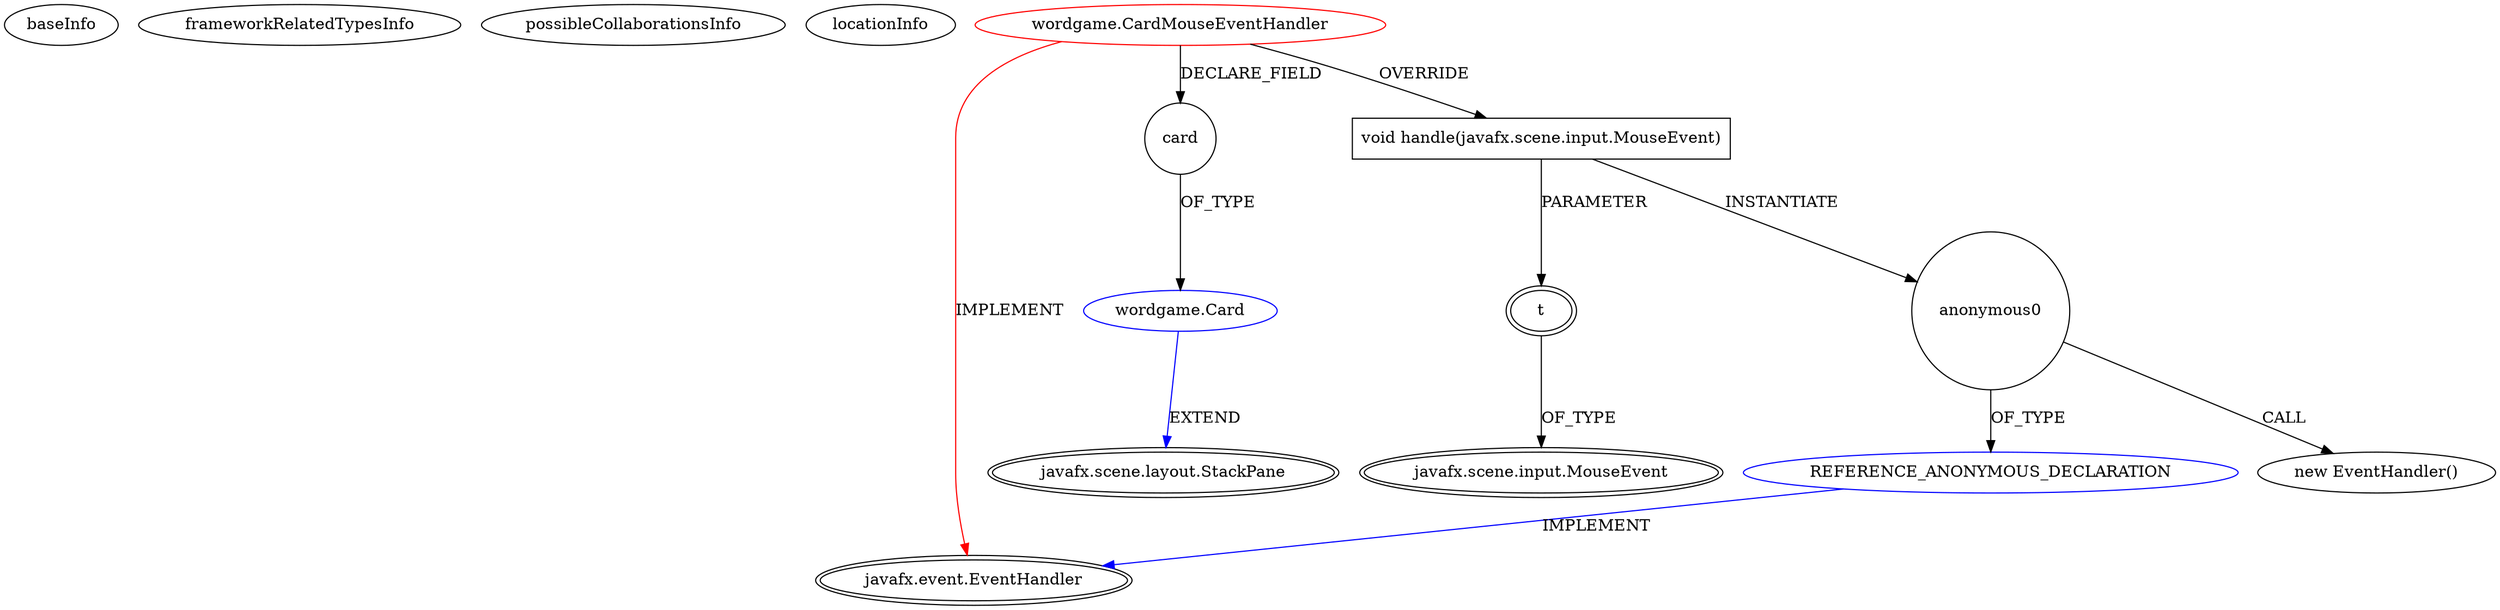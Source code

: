 digraph {
baseInfo[graphId=1705,category="extension_graph",isAnonymous=false,possibleRelation=true]
frameworkRelatedTypesInfo[0="javafx.event.EventHandler"]
possibleCollaborationsInfo[0="1705~FIELD_DECLARATION-~javafx.event.EventHandler ~javafx.scene.layout.StackPane ~false~false",1="1705~OVERRIDING_METHOD_DECLARATION-INSTANTIATION-~javafx.event.EventHandler ~javafx.event.EventHandler ~false~true"]
locationInfo[projectName="adrianjarvis-ryanswordgame",filePath="/adrianjarvis-ryanswordgame/ryanswordgame-master/src/wordgame/CardMouseEventHandler.java",contextSignature="CardMouseEventHandler",graphId="1705"]
0[label="wordgame.CardMouseEventHandler",vertexType="ROOT_CLIENT_CLASS_DECLARATION",isFrameworkType=false,color=red]
1[label="javafx.event.EventHandler",vertexType="FRAMEWORK_INTERFACE_TYPE",isFrameworkType=true,peripheries=2]
2[label="card",vertexType="FIELD_DECLARATION",isFrameworkType=false,shape=circle]
3[label="wordgame.Card",vertexType="REFERENCE_CLIENT_CLASS_DECLARATION",isFrameworkType=false,color=blue]
4[label="javafx.scene.layout.StackPane",vertexType="FRAMEWORK_CLASS_TYPE",isFrameworkType=true,peripheries=2]
5[label="void handle(javafx.scene.input.MouseEvent)",vertexType="OVERRIDING_METHOD_DECLARATION",isFrameworkType=false,shape=box]
6[label="t",vertexType="PARAMETER_DECLARATION",isFrameworkType=true,peripheries=2]
7[label="javafx.scene.input.MouseEvent",vertexType="FRAMEWORK_CLASS_TYPE",isFrameworkType=true,peripheries=2]
9[label="anonymous0",vertexType="VARIABLE_EXPRESION",isFrameworkType=false,shape=circle]
10[label="REFERENCE_ANONYMOUS_DECLARATION",vertexType="REFERENCE_ANONYMOUS_DECLARATION",isFrameworkType=false,color=blue]
8[label="new EventHandler()",vertexType="CONSTRUCTOR_CALL",isFrameworkType=false]
0->1[label="IMPLEMENT",color=red]
0->2[label="DECLARE_FIELD"]
3->4[label="EXTEND",color=blue]
2->3[label="OF_TYPE"]
0->5[label="OVERRIDE"]
6->7[label="OF_TYPE"]
5->6[label="PARAMETER"]
5->9[label="INSTANTIATE"]
10->1[label="IMPLEMENT",color=blue]
9->10[label="OF_TYPE"]
9->8[label="CALL"]
}
